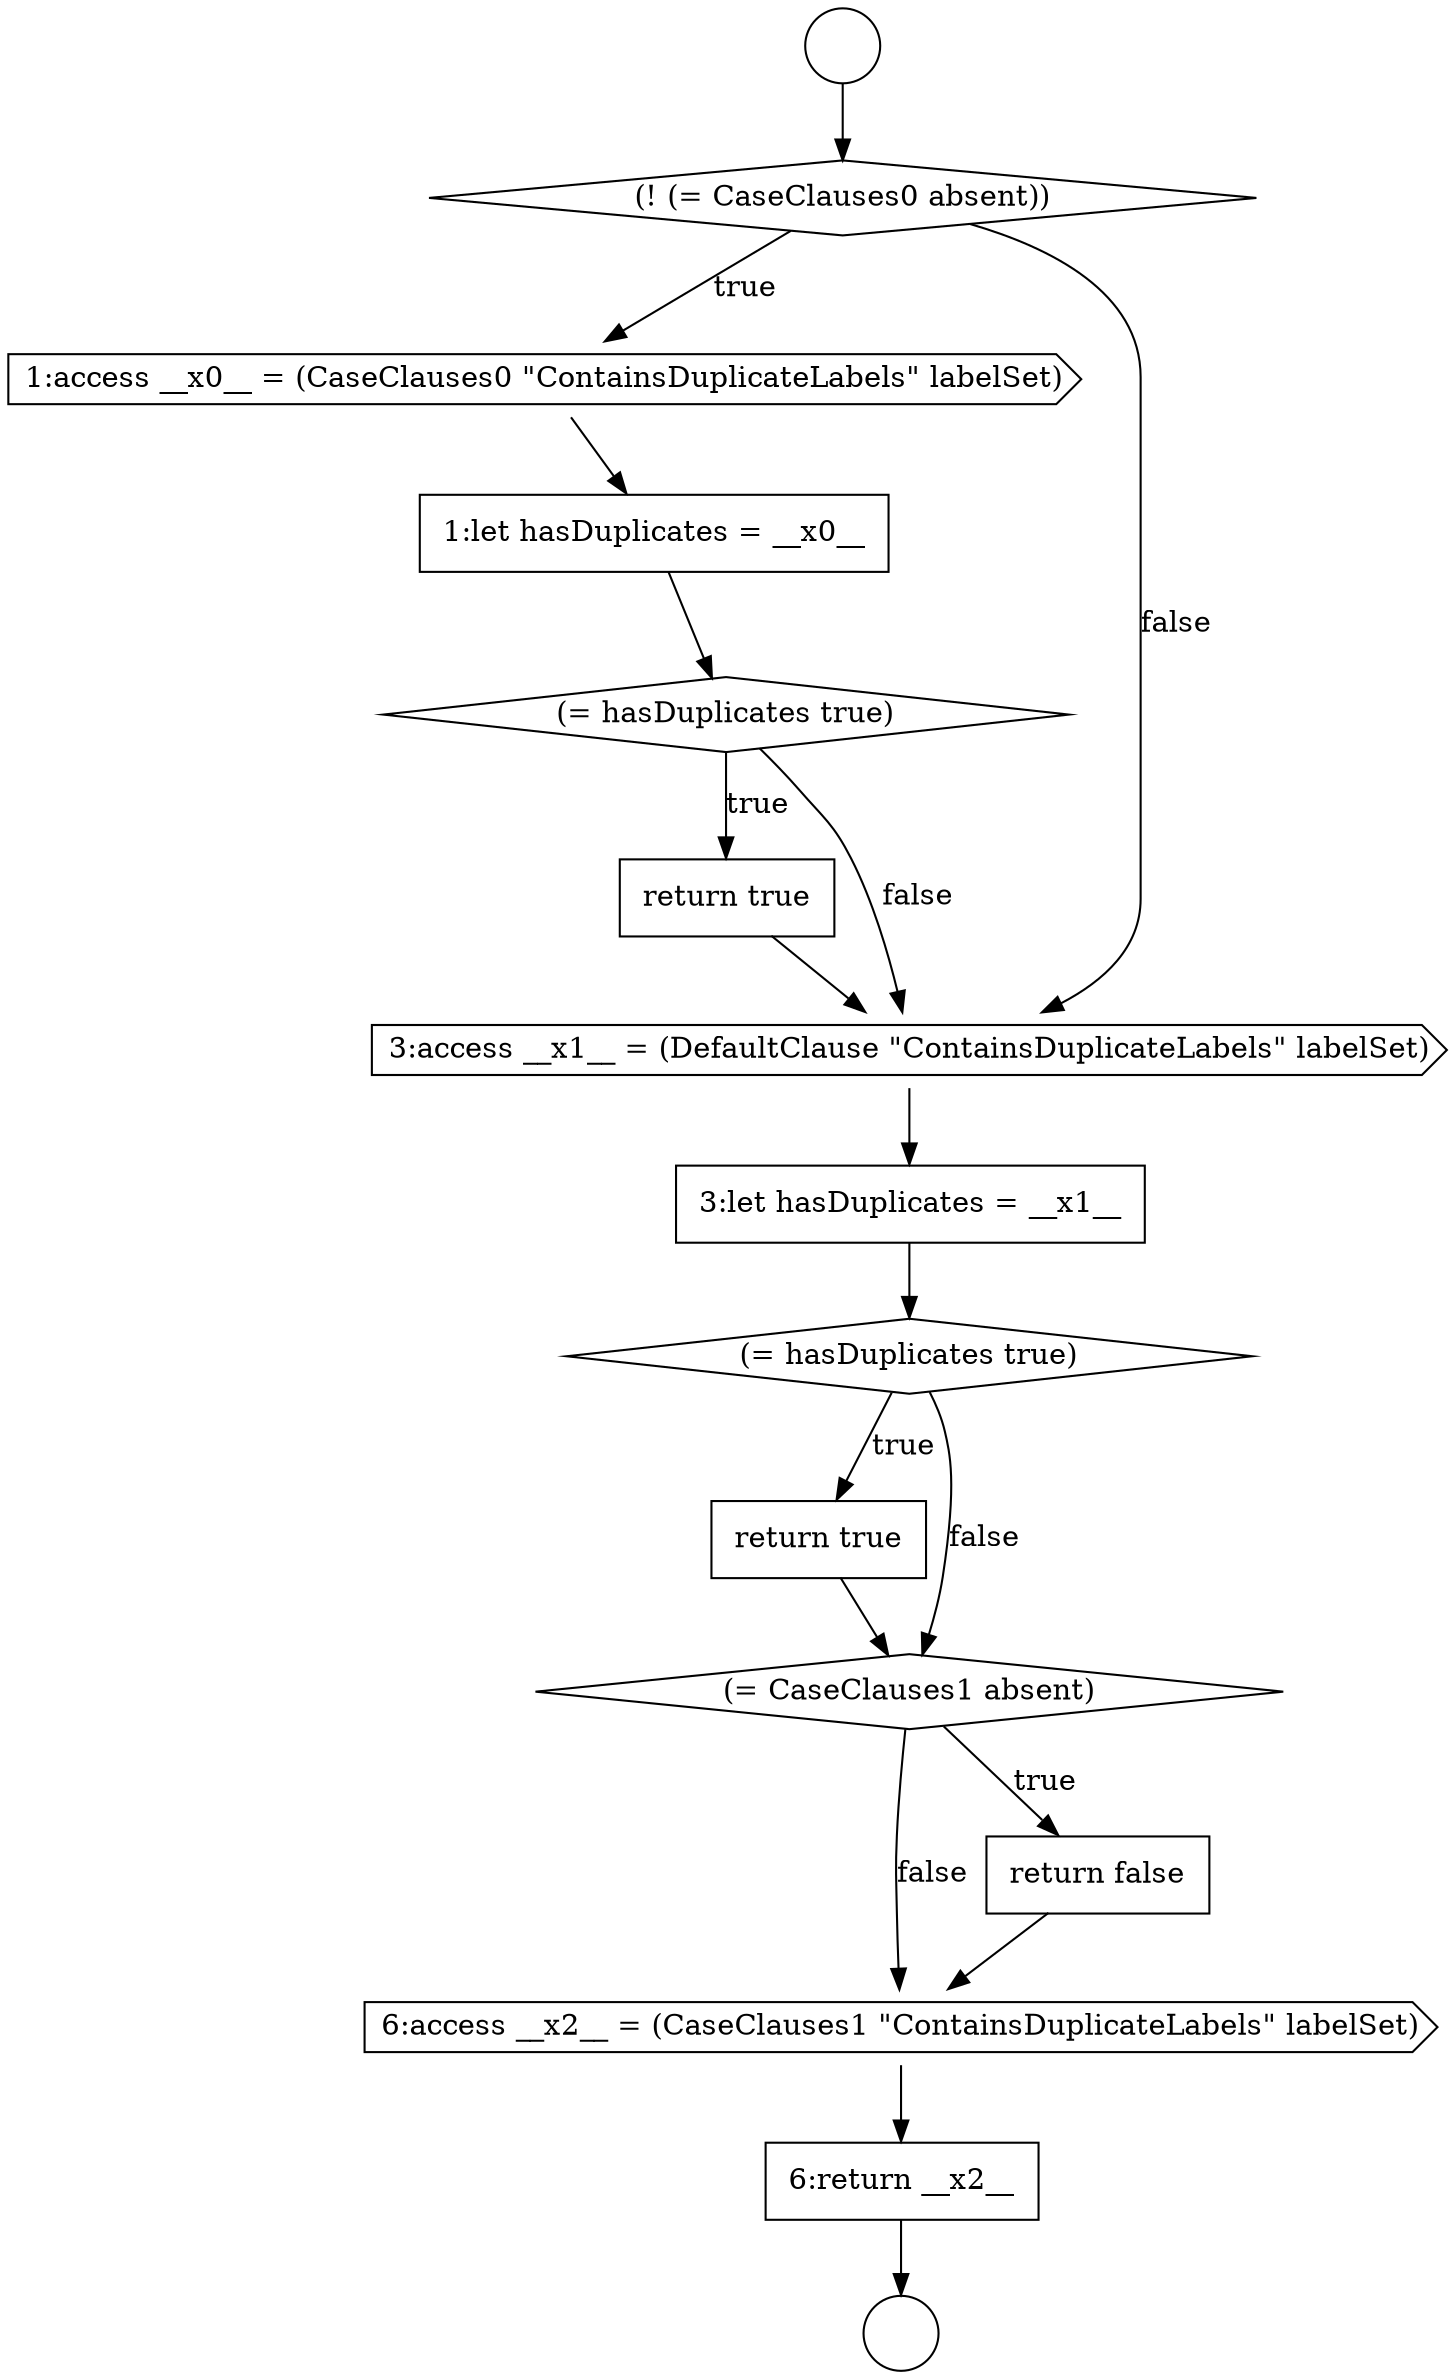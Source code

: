 digraph {
  node6900 [shape=none, margin=0, label=<<font color="black">
    <table border="0" cellborder="1" cellspacing="0" cellpadding="10">
      <tr><td align="left">return true</td></tr>
    </table>
  </font>> color="black" fillcolor="white" style=filled]
  node6894 [shape=circle label=" " color="black" fillcolor="white" style=filled]
  node6904 [shape=none, margin=0, label=<<font color="black">
    <table border="0" cellborder="1" cellspacing="0" cellpadding="10">
      <tr><td align="left">return true</td></tr>
    </table>
  </font>> color="black" fillcolor="white" style=filled]
  node6905 [shape=diamond, label=<<font color="black">(= CaseClauses1 absent)</font>> color="black" fillcolor="white" style=filled]
  node6895 [shape=circle label=" " color="black" fillcolor="white" style=filled]
  node6897 [shape=cds, label=<<font color="black">1:access __x0__ = (CaseClauses0 &quot;ContainsDuplicateLabels&quot; labelSet)</font>> color="black" fillcolor="white" style=filled]
  node6908 [shape=none, margin=0, label=<<font color="black">
    <table border="0" cellborder="1" cellspacing="0" cellpadding="10">
      <tr><td align="left">6:return __x2__</td></tr>
    </table>
  </font>> color="black" fillcolor="white" style=filled]
  node6901 [shape=cds, label=<<font color="black">3:access __x1__ = (DefaultClause &quot;ContainsDuplicateLabels&quot; labelSet)</font>> color="black" fillcolor="white" style=filled]
  node6898 [shape=none, margin=0, label=<<font color="black">
    <table border="0" cellborder="1" cellspacing="0" cellpadding="10">
      <tr><td align="left">1:let hasDuplicates = __x0__</td></tr>
    </table>
  </font>> color="black" fillcolor="white" style=filled]
  node6907 [shape=cds, label=<<font color="black">6:access __x2__ = (CaseClauses1 &quot;ContainsDuplicateLabels&quot; labelSet)</font>> color="black" fillcolor="white" style=filled]
  node6902 [shape=none, margin=0, label=<<font color="black">
    <table border="0" cellborder="1" cellspacing="0" cellpadding="10">
      <tr><td align="left">3:let hasDuplicates = __x1__</td></tr>
    </table>
  </font>> color="black" fillcolor="white" style=filled]
  node6899 [shape=diamond, label=<<font color="black">(= hasDuplicates true)</font>> color="black" fillcolor="white" style=filled]
  node6903 [shape=diamond, label=<<font color="black">(= hasDuplicates true)</font>> color="black" fillcolor="white" style=filled]
  node6906 [shape=none, margin=0, label=<<font color="black">
    <table border="0" cellborder="1" cellspacing="0" cellpadding="10">
      <tr><td align="left">return false</td></tr>
    </table>
  </font>> color="black" fillcolor="white" style=filled]
  node6896 [shape=diamond, label=<<font color="black">(! (= CaseClauses0 absent))</font>> color="black" fillcolor="white" style=filled]
  node6906 -> node6907 [ color="black"]
  node6901 -> node6902 [ color="black"]
  node6897 -> node6898 [ color="black"]
  node6900 -> node6901 [ color="black"]
  node6898 -> node6899 [ color="black"]
  node6896 -> node6897 [label=<<font color="black">true</font>> color="black"]
  node6896 -> node6901 [label=<<font color="black">false</font>> color="black"]
  node6904 -> node6905 [ color="black"]
  node6907 -> node6908 [ color="black"]
  node6902 -> node6903 [ color="black"]
  node6894 -> node6896 [ color="black"]
  node6905 -> node6906 [label=<<font color="black">true</font>> color="black"]
  node6905 -> node6907 [label=<<font color="black">false</font>> color="black"]
  node6899 -> node6900 [label=<<font color="black">true</font>> color="black"]
  node6899 -> node6901 [label=<<font color="black">false</font>> color="black"]
  node6908 -> node6895 [ color="black"]
  node6903 -> node6904 [label=<<font color="black">true</font>> color="black"]
  node6903 -> node6905 [label=<<font color="black">false</font>> color="black"]
}
